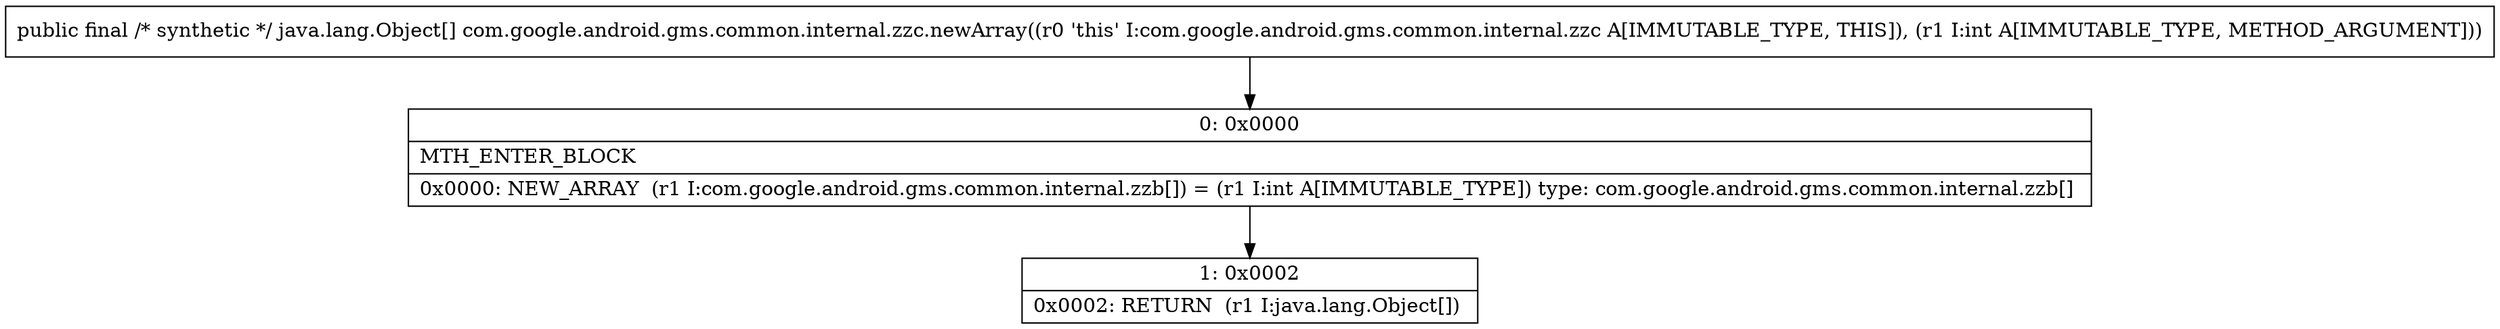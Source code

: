 digraph "CFG forcom.google.android.gms.common.internal.zzc.newArray(I)[Ljava\/lang\/Object;" {
Node_0 [shape=record,label="{0\:\ 0x0000|MTH_ENTER_BLOCK\l|0x0000: NEW_ARRAY  (r1 I:com.google.android.gms.common.internal.zzb[]) = (r1 I:int A[IMMUTABLE_TYPE]) type: com.google.android.gms.common.internal.zzb[] \l}"];
Node_1 [shape=record,label="{1\:\ 0x0002|0x0002: RETURN  (r1 I:java.lang.Object[]) \l}"];
MethodNode[shape=record,label="{public final \/* synthetic *\/ java.lang.Object[] com.google.android.gms.common.internal.zzc.newArray((r0 'this' I:com.google.android.gms.common.internal.zzc A[IMMUTABLE_TYPE, THIS]), (r1 I:int A[IMMUTABLE_TYPE, METHOD_ARGUMENT])) }"];
MethodNode -> Node_0;
Node_0 -> Node_1;
}

